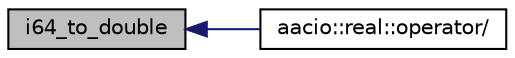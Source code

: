 digraph "i64_to_double"
{
  edge [fontname="Helvetica",fontsize="10",labelfontname="Helvetica",labelfontsize="10"];
  node [fontname="Helvetica",fontsize="10",shape=record];
  rankdir="LR";
  Node24 [label="i64_to_double",height=0.2,width=0.4,color="black", fillcolor="grey75", style="filled", fontcolor="black"];
  Node24 -> Node25 [dir="back",color="midnightblue",fontsize="10",style="solid",fontname="Helvetica"];
  Node25 [label="aacio::real::operator/",height=0.2,width=0.4,color="black", fillcolor="white", style="filled",URL="$group__real.html#gaaedf18a9e2e314ff892f7f942b09cbcf",tooltip="Division between two real variables. "];
}
